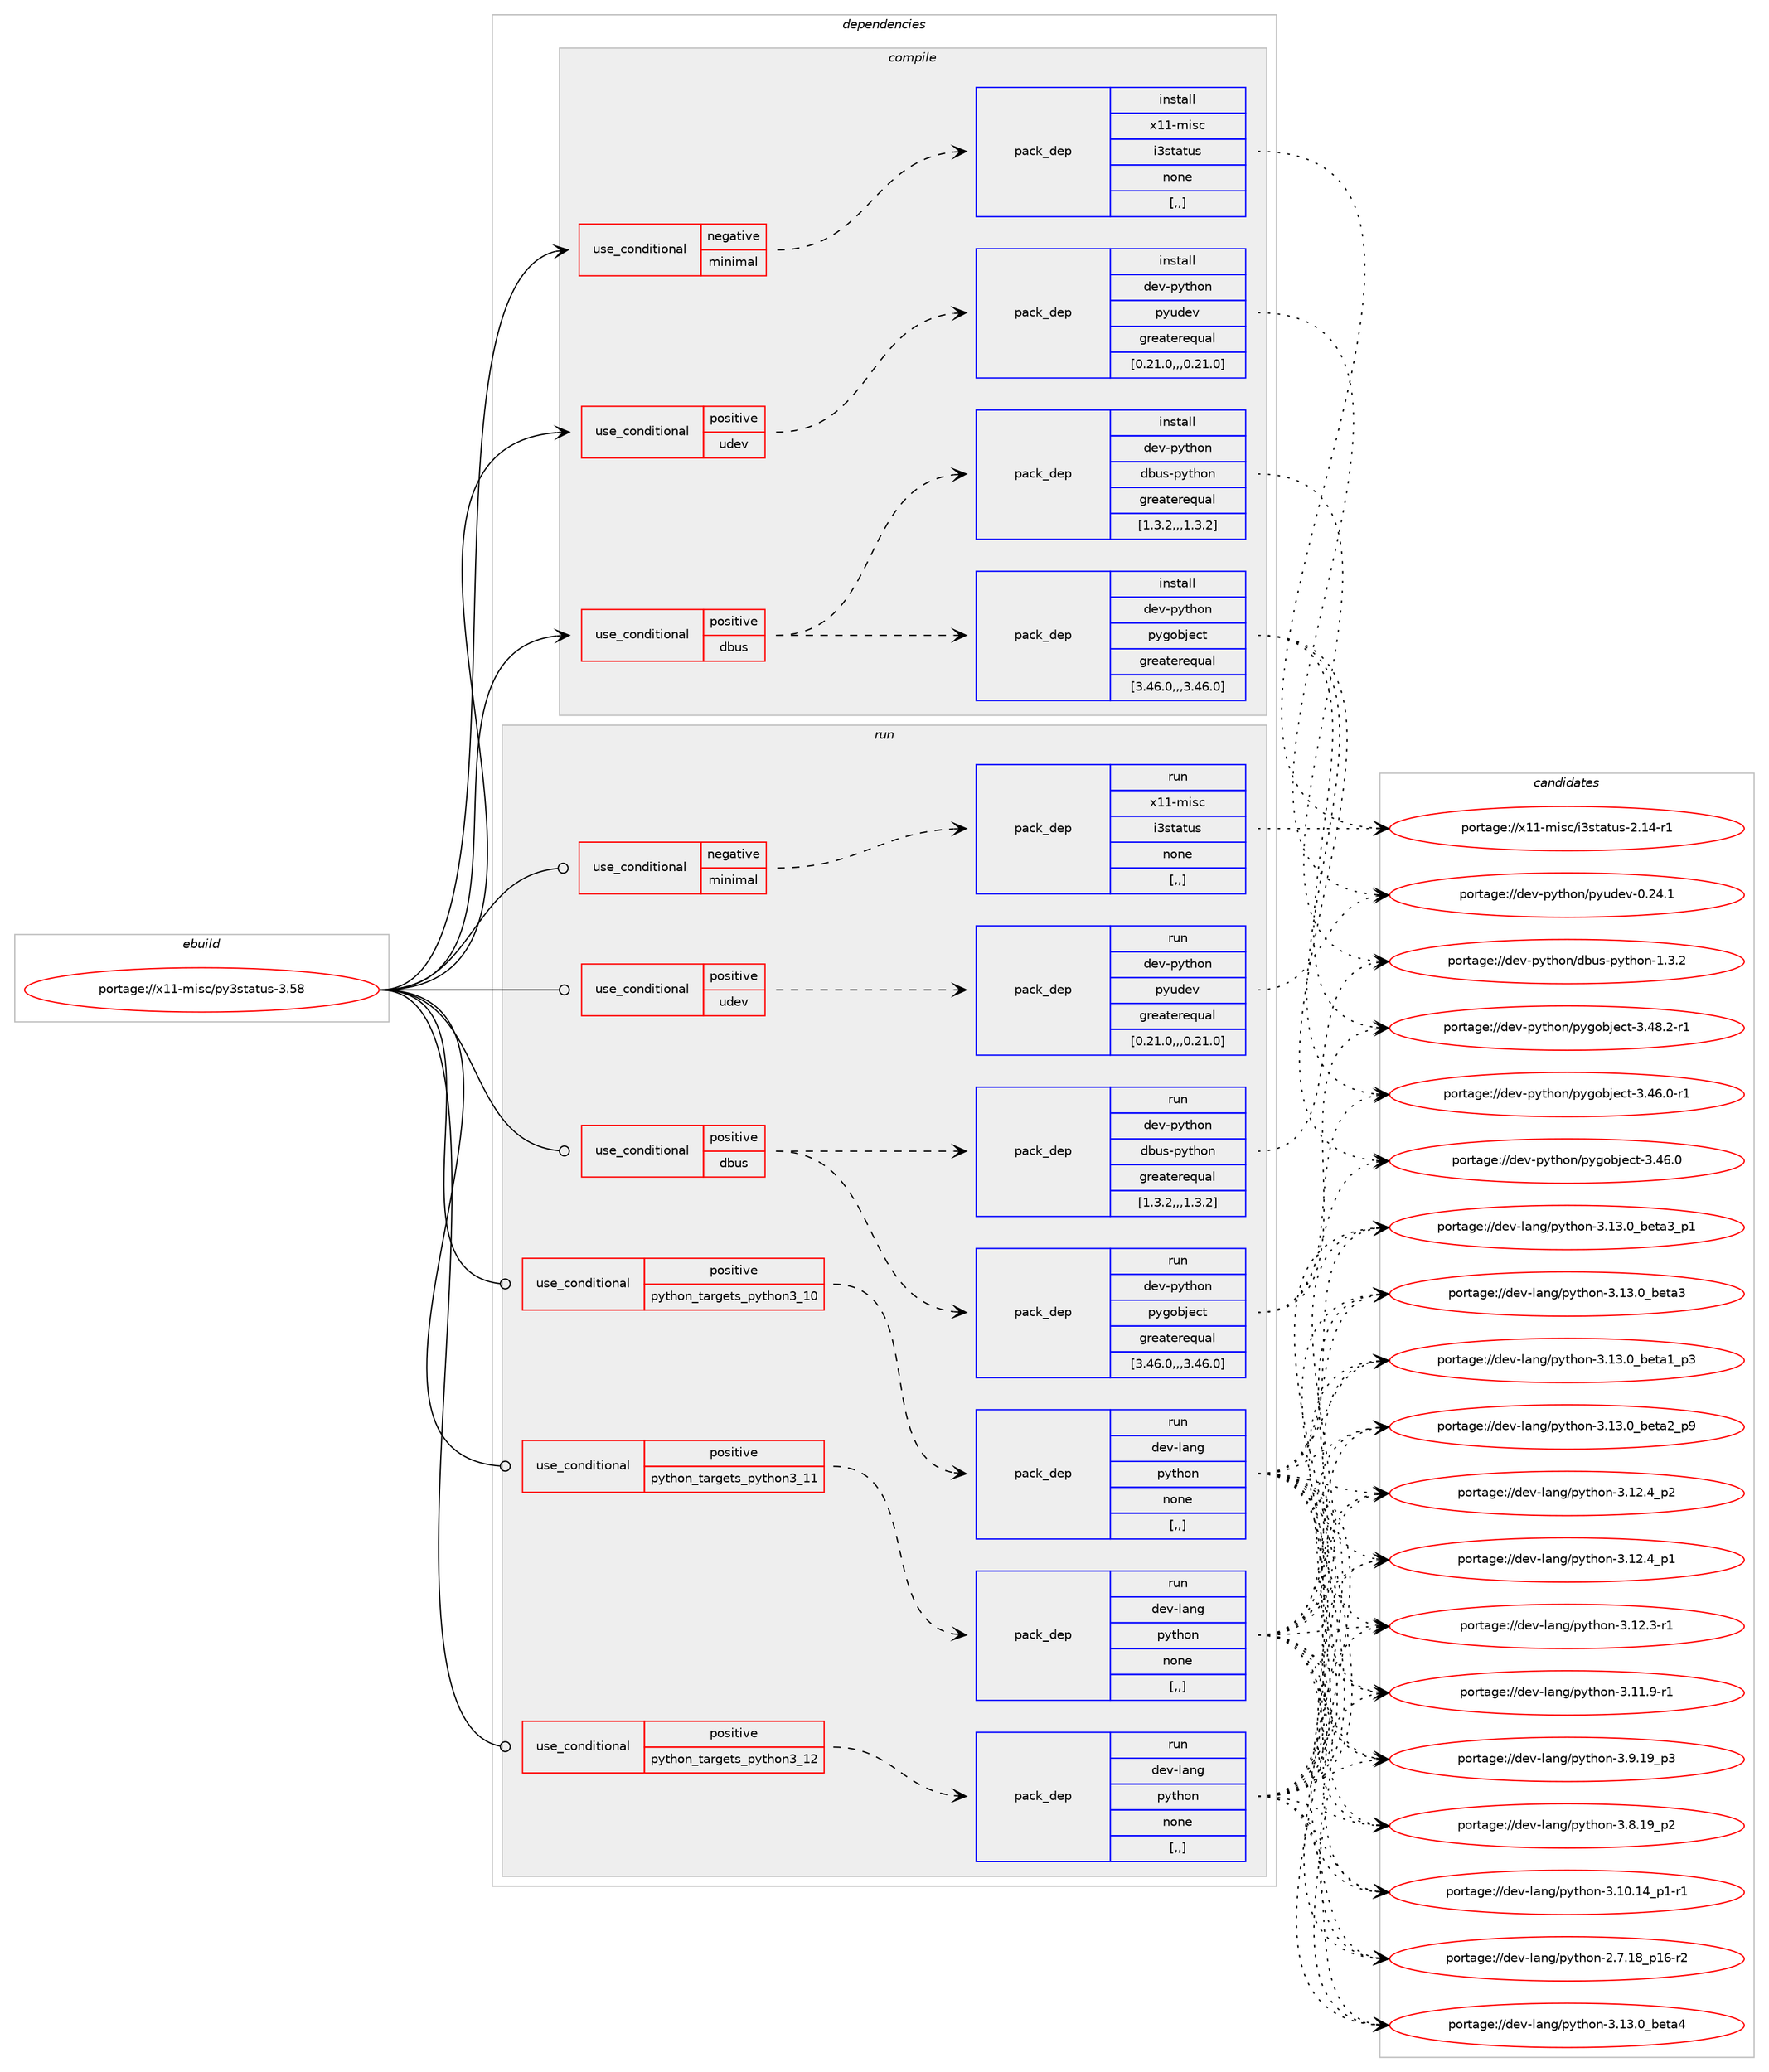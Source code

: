 digraph prolog {

# *************
# Graph options
# *************

newrank=true;
concentrate=true;
compound=true;
graph [rankdir=LR,fontname=Helvetica,fontsize=10,ranksep=1.5];#, ranksep=2.5, nodesep=0.2];
edge  [arrowhead=vee];
node  [fontname=Helvetica,fontsize=10];

# **********
# The ebuild
# **********

subgraph cluster_leftcol {
color=gray;
label=<<i>ebuild</i>>;
id [label="portage://x11-misc/py3status-3.58", color=red, width=4, href="../x11-misc/py3status-3.58.svg"];
}

# ****************
# The dependencies
# ****************

subgraph cluster_midcol {
color=gray;
label=<<i>dependencies</i>>;
subgraph cluster_compile {
fillcolor="#eeeeee";
style=filled;
label=<<i>compile</i>>;
subgraph cond122405 {
dependency461798 [label=<<TABLE BORDER="0" CELLBORDER="1" CELLSPACING="0" CELLPADDING="4"><TR><TD ROWSPAN="3" CELLPADDING="10">use_conditional</TD></TR><TR><TD>negative</TD></TR><TR><TD>minimal</TD></TR></TABLE>>, shape=none, color=red];
subgraph pack335998 {
dependency461799 [label=<<TABLE BORDER="0" CELLBORDER="1" CELLSPACING="0" CELLPADDING="4" WIDTH="220"><TR><TD ROWSPAN="6" CELLPADDING="30">pack_dep</TD></TR><TR><TD WIDTH="110">install</TD></TR><TR><TD>x11-misc</TD></TR><TR><TD>i3status</TD></TR><TR><TD>none</TD></TR><TR><TD>[,,]</TD></TR></TABLE>>, shape=none, color=blue];
}
dependency461798:e -> dependency461799:w [weight=20,style="dashed",arrowhead="vee"];
}
id:e -> dependency461798:w [weight=20,style="solid",arrowhead="vee"];
subgraph cond122406 {
dependency461800 [label=<<TABLE BORDER="0" CELLBORDER="1" CELLSPACING="0" CELLPADDING="4"><TR><TD ROWSPAN="3" CELLPADDING="10">use_conditional</TD></TR><TR><TD>positive</TD></TR><TR><TD>dbus</TD></TR></TABLE>>, shape=none, color=red];
subgraph pack335999 {
dependency461801 [label=<<TABLE BORDER="0" CELLBORDER="1" CELLSPACING="0" CELLPADDING="4" WIDTH="220"><TR><TD ROWSPAN="6" CELLPADDING="30">pack_dep</TD></TR><TR><TD WIDTH="110">install</TD></TR><TR><TD>dev-python</TD></TR><TR><TD>dbus-python</TD></TR><TR><TD>greaterequal</TD></TR><TR><TD>[1.3.2,,,1.3.2]</TD></TR></TABLE>>, shape=none, color=blue];
}
dependency461800:e -> dependency461801:w [weight=20,style="dashed",arrowhead="vee"];
subgraph pack336000 {
dependency461802 [label=<<TABLE BORDER="0" CELLBORDER="1" CELLSPACING="0" CELLPADDING="4" WIDTH="220"><TR><TD ROWSPAN="6" CELLPADDING="30">pack_dep</TD></TR><TR><TD WIDTH="110">install</TD></TR><TR><TD>dev-python</TD></TR><TR><TD>pygobject</TD></TR><TR><TD>greaterequal</TD></TR><TR><TD>[3.46.0,,,3.46.0]</TD></TR></TABLE>>, shape=none, color=blue];
}
dependency461800:e -> dependency461802:w [weight=20,style="dashed",arrowhead="vee"];
}
id:e -> dependency461800:w [weight=20,style="solid",arrowhead="vee"];
subgraph cond122407 {
dependency461803 [label=<<TABLE BORDER="0" CELLBORDER="1" CELLSPACING="0" CELLPADDING="4"><TR><TD ROWSPAN="3" CELLPADDING="10">use_conditional</TD></TR><TR><TD>positive</TD></TR><TR><TD>udev</TD></TR></TABLE>>, shape=none, color=red];
subgraph pack336001 {
dependency461804 [label=<<TABLE BORDER="0" CELLBORDER="1" CELLSPACING="0" CELLPADDING="4" WIDTH="220"><TR><TD ROWSPAN="6" CELLPADDING="30">pack_dep</TD></TR><TR><TD WIDTH="110">install</TD></TR><TR><TD>dev-python</TD></TR><TR><TD>pyudev</TD></TR><TR><TD>greaterequal</TD></TR><TR><TD>[0.21.0,,,0.21.0]</TD></TR></TABLE>>, shape=none, color=blue];
}
dependency461803:e -> dependency461804:w [weight=20,style="dashed",arrowhead="vee"];
}
id:e -> dependency461803:w [weight=20,style="solid",arrowhead="vee"];
}
subgraph cluster_compileandrun {
fillcolor="#eeeeee";
style=filled;
label=<<i>compile and run</i>>;
}
subgraph cluster_run {
fillcolor="#eeeeee";
style=filled;
label=<<i>run</i>>;
subgraph cond122408 {
dependency461805 [label=<<TABLE BORDER="0" CELLBORDER="1" CELLSPACING="0" CELLPADDING="4"><TR><TD ROWSPAN="3" CELLPADDING="10">use_conditional</TD></TR><TR><TD>negative</TD></TR><TR><TD>minimal</TD></TR></TABLE>>, shape=none, color=red];
subgraph pack336002 {
dependency461806 [label=<<TABLE BORDER="0" CELLBORDER="1" CELLSPACING="0" CELLPADDING="4" WIDTH="220"><TR><TD ROWSPAN="6" CELLPADDING="30">pack_dep</TD></TR><TR><TD WIDTH="110">run</TD></TR><TR><TD>x11-misc</TD></TR><TR><TD>i3status</TD></TR><TR><TD>none</TD></TR><TR><TD>[,,]</TD></TR></TABLE>>, shape=none, color=blue];
}
dependency461805:e -> dependency461806:w [weight=20,style="dashed",arrowhead="vee"];
}
id:e -> dependency461805:w [weight=20,style="solid",arrowhead="odot"];
subgraph cond122409 {
dependency461807 [label=<<TABLE BORDER="0" CELLBORDER="1" CELLSPACING="0" CELLPADDING="4"><TR><TD ROWSPAN="3" CELLPADDING="10">use_conditional</TD></TR><TR><TD>positive</TD></TR><TR><TD>dbus</TD></TR></TABLE>>, shape=none, color=red];
subgraph pack336003 {
dependency461808 [label=<<TABLE BORDER="0" CELLBORDER="1" CELLSPACING="0" CELLPADDING="4" WIDTH="220"><TR><TD ROWSPAN="6" CELLPADDING="30">pack_dep</TD></TR><TR><TD WIDTH="110">run</TD></TR><TR><TD>dev-python</TD></TR><TR><TD>dbus-python</TD></TR><TR><TD>greaterequal</TD></TR><TR><TD>[1.3.2,,,1.3.2]</TD></TR></TABLE>>, shape=none, color=blue];
}
dependency461807:e -> dependency461808:w [weight=20,style="dashed",arrowhead="vee"];
subgraph pack336004 {
dependency461809 [label=<<TABLE BORDER="0" CELLBORDER="1" CELLSPACING="0" CELLPADDING="4" WIDTH="220"><TR><TD ROWSPAN="6" CELLPADDING="30">pack_dep</TD></TR><TR><TD WIDTH="110">run</TD></TR><TR><TD>dev-python</TD></TR><TR><TD>pygobject</TD></TR><TR><TD>greaterequal</TD></TR><TR><TD>[3.46.0,,,3.46.0]</TD></TR></TABLE>>, shape=none, color=blue];
}
dependency461807:e -> dependency461809:w [weight=20,style="dashed",arrowhead="vee"];
}
id:e -> dependency461807:w [weight=20,style="solid",arrowhead="odot"];
subgraph cond122410 {
dependency461810 [label=<<TABLE BORDER="0" CELLBORDER="1" CELLSPACING="0" CELLPADDING="4"><TR><TD ROWSPAN="3" CELLPADDING="10">use_conditional</TD></TR><TR><TD>positive</TD></TR><TR><TD>python_targets_python3_10</TD></TR></TABLE>>, shape=none, color=red];
subgraph pack336005 {
dependency461811 [label=<<TABLE BORDER="0" CELLBORDER="1" CELLSPACING="0" CELLPADDING="4" WIDTH="220"><TR><TD ROWSPAN="6" CELLPADDING="30">pack_dep</TD></TR><TR><TD WIDTH="110">run</TD></TR><TR><TD>dev-lang</TD></TR><TR><TD>python</TD></TR><TR><TD>none</TD></TR><TR><TD>[,,]</TD></TR></TABLE>>, shape=none, color=blue];
}
dependency461810:e -> dependency461811:w [weight=20,style="dashed",arrowhead="vee"];
}
id:e -> dependency461810:w [weight=20,style="solid",arrowhead="odot"];
subgraph cond122411 {
dependency461812 [label=<<TABLE BORDER="0" CELLBORDER="1" CELLSPACING="0" CELLPADDING="4"><TR><TD ROWSPAN="3" CELLPADDING="10">use_conditional</TD></TR><TR><TD>positive</TD></TR><TR><TD>python_targets_python3_11</TD></TR></TABLE>>, shape=none, color=red];
subgraph pack336006 {
dependency461813 [label=<<TABLE BORDER="0" CELLBORDER="1" CELLSPACING="0" CELLPADDING="4" WIDTH="220"><TR><TD ROWSPAN="6" CELLPADDING="30">pack_dep</TD></TR><TR><TD WIDTH="110">run</TD></TR><TR><TD>dev-lang</TD></TR><TR><TD>python</TD></TR><TR><TD>none</TD></TR><TR><TD>[,,]</TD></TR></TABLE>>, shape=none, color=blue];
}
dependency461812:e -> dependency461813:w [weight=20,style="dashed",arrowhead="vee"];
}
id:e -> dependency461812:w [weight=20,style="solid",arrowhead="odot"];
subgraph cond122412 {
dependency461814 [label=<<TABLE BORDER="0" CELLBORDER="1" CELLSPACING="0" CELLPADDING="4"><TR><TD ROWSPAN="3" CELLPADDING="10">use_conditional</TD></TR><TR><TD>positive</TD></TR><TR><TD>python_targets_python3_12</TD></TR></TABLE>>, shape=none, color=red];
subgraph pack336007 {
dependency461815 [label=<<TABLE BORDER="0" CELLBORDER="1" CELLSPACING="0" CELLPADDING="4" WIDTH="220"><TR><TD ROWSPAN="6" CELLPADDING="30">pack_dep</TD></TR><TR><TD WIDTH="110">run</TD></TR><TR><TD>dev-lang</TD></TR><TR><TD>python</TD></TR><TR><TD>none</TD></TR><TR><TD>[,,]</TD></TR></TABLE>>, shape=none, color=blue];
}
dependency461814:e -> dependency461815:w [weight=20,style="dashed",arrowhead="vee"];
}
id:e -> dependency461814:w [weight=20,style="solid",arrowhead="odot"];
subgraph cond122413 {
dependency461816 [label=<<TABLE BORDER="0" CELLBORDER="1" CELLSPACING="0" CELLPADDING="4"><TR><TD ROWSPAN="3" CELLPADDING="10">use_conditional</TD></TR><TR><TD>positive</TD></TR><TR><TD>udev</TD></TR></TABLE>>, shape=none, color=red];
subgraph pack336008 {
dependency461817 [label=<<TABLE BORDER="0" CELLBORDER="1" CELLSPACING="0" CELLPADDING="4" WIDTH="220"><TR><TD ROWSPAN="6" CELLPADDING="30">pack_dep</TD></TR><TR><TD WIDTH="110">run</TD></TR><TR><TD>dev-python</TD></TR><TR><TD>pyudev</TD></TR><TR><TD>greaterequal</TD></TR><TR><TD>[0.21.0,,,0.21.0]</TD></TR></TABLE>>, shape=none, color=blue];
}
dependency461816:e -> dependency461817:w [weight=20,style="dashed",arrowhead="vee"];
}
id:e -> dependency461816:w [weight=20,style="solid",arrowhead="odot"];
}
}

# **************
# The candidates
# **************

subgraph cluster_choices {
rank=same;
color=gray;
label=<<i>candidates</i>>;

subgraph choice335998 {
color=black;
nodesep=1;
choice1204949451091051159947105511151169711611711545504649524511449 [label="portage://x11-misc/i3status-2.14-r1", color=red, width=4,href="../x11-misc/i3status-2.14-r1.svg"];
dependency461799:e -> choice1204949451091051159947105511151169711611711545504649524511449:w [style=dotted,weight="100"];
}
subgraph choice335999 {
color=black;
nodesep=1;
choice10010111845112121116104111110471009811711545112121116104111110454946514650 [label="portage://dev-python/dbus-python-1.3.2", color=red, width=4,href="../dev-python/dbus-python-1.3.2.svg"];
dependency461801:e -> choice10010111845112121116104111110471009811711545112121116104111110454946514650:w [style=dotted,weight="100"];
}
subgraph choice336000 {
color=black;
nodesep=1;
choice10010111845112121116104111110471121211031119810610199116455146525646504511449 [label="portage://dev-python/pygobject-3.48.2-r1", color=red, width=4,href="../dev-python/pygobject-3.48.2-r1.svg"];
choice10010111845112121116104111110471121211031119810610199116455146525446484511449 [label="portage://dev-python/pygobject-3.46.0-r1", color=red, width=4,href="../dev-python/pygobject-3.46.0-r1.svg"];
choice1001011184511212111610411111047112121103111981061019911645514652544648 [label="portage://dev-python/pygobject-3.46.0", color=red, width=4,href="../dev-python/pygobject-3.46.0.svg"];
dependency461802:e -> choice10010111845112121116104111110471121211031119810610199116455146525646504511449:w [style=dotted,weight="100"];
dependency461802:e -> choice10010111845112121116104111110471121211031119810610199116455146525446484511449:w [style=dotted,weight="100"];
dependency461802:e -> choice1001011184511212111610411111047112121103111981061019911645514652544648:w [style=dotted,weight="100"];
}
subgraph choice336001 {
color=black;
nodesep=1;
choice100101118451121211161041111104711212111710010111845484650524649 [label="portage://dev-python/pyudev-0.24.1", color=red, width=4,href="../dev-python/pyudev-0.24.1.svg"];
dependency461804:e -> choice100101118451121211161041111104711212111710010111845484650524649:w [style=dotted,weight="100"];
}
subgraph choice336002 {
color=black;
nodesep=1;
choice1204949451091051159947105511151169711611711545504649524511449 [label="portage://x11-misc/i3status-2.14-r1", color=red, width=4,href="../x11-misc/i3status-2.14-r1.svg"];
dependency461806:e -> choice1204949451091051159947105511151169711611711545504649524511449:w [style=dotted,weight="100"];
}
subgraph choice336003 {
color=black;
nodesep=1;
choice10010111845112121116104111110471009811711545112121116104111110454946514650 [label="portage://dev-python/dbus-python-1.3.2", color=red, width=4,href="../dev-python/dbus-python-1.3.2.svg"];
dependency461808:e -> choice10010111845112121116104111110471009811711545112121116104111110454946514650:w [style=dotted,weight="100"];
}
subgraph choice336004 {
color=black;
nodesep=1;
choice10010111845112121116104111110471121211031119810610199116455146525646504511449 [label="portage://dev-python/pygobject-3.48.2-r1", color=red, width=4,href="../dev-python/pygobject-3.48.2-r1.svg"];
choice10010111845112121116104111110471121211031119810610199116455146525446484511449 [label="portage://dev-python/pygobject-3.46.0-r1", color=red, width=4,href="../dev-python/pygobject-3.46.0-r1.svg"];
choice1001011184511212111610411111047112121103111981061019911645514652544648 [label="portage://dev-python/pygobject-3.46.0", color=red, width=4,href="../dev-python/pygobject-3.46.0.svg"];
dependency461809:e -> choice10010111845112121116104111110471121211031119810610199116455146525646504511449:w [style=dotted,weight="100"];
dependency461809:e -> choice10010111845112121116104111110471121211031119810610199116455146525446484511449:w [style=dotted,weight="100"];
dependency461809:e -> choice1001011184511212111610411111047112121103111981061019911645514652544648:w [style=dotted,weight="100"];
}
subgraph choice336005 {
color=black;
nodesep=1;
choice1001011184510897110103471121211161041111104551464951464895981011169752 [label="portage://dev-lang/python-3.13.0_beta4", color=red, width=4,href="../dev-lang/python-3.13.0_beta4.svg"];
choice10010111845108971101034711212111610411111045514649514648959810111697519511249 [label="portage://dev-lang/python-3.13.0_beta3_p1", color=red, width=4,href="../dev-lang/python-3.13.0_beta3_p1.svg"];
choice1001011184510897110103471121211161041111104551464951464895981011169751 [label="portage://dev-lang/python-3.13.0_beta3", color=red, width=4,href="../dev-lang/python-3.13.0_beta3.svg"];
choice10010111845108971101034711212111610411111045514649514648959810111697509511257 [label="portage://dev-lang/python-3.13.0_beta2_p9", color=red, width=4,href="../dev-lang/python-3.13.0_beta2_p9.svg"];
choice10010111845108971101034711212111610411111045514649514648959810111697499511251 [label="portage://dev-lang/python-3.13.0_beta1_p3", color=red, width=4,href="../dev-lang/python-3.13.0_beta1_p3.svg"];
choice100101118451089711010347112121116104111110455146495046529511250 [label="portage://dev-lang/python-3.12.4_p2", color=red, width=4,href="../dev-lang/python-3.12.4_p2.svg"];
choice100101118451089711010347112121116104111110455146495046529511249 [label="portage://dev-lang/python-3.12.4_p1", color=red, width=4,href="../dev-lang/python-3.12.4_p1.svg"];
choice100101118451089711010347112121116104111110455146495046514511449 [label="portage://dev-lang/python-3.12.3-r1", color=red, width=4,href="../dev-lang/python-3.12.3-r1.svg"];
choice100101118451089711010347112121116104111110455146494946574511449 [label="portage://dev-lang/python-3.11.9-r1", color=red, width=4,href="../dev-lang/python-3.11.9-r1.svg"];
choice100101118451089711010347112121116104111110455146494846495295112494511449 [label="portage://dev-lang/python-3.10.14_p1-r1", color=red, width=4,href="../dev-lang/python-3.10.14_p1-r1.svg"];
choice100101118451089711010347112121116104111110455146574649579511251 [label="portage://dev-lang/python-3.9.19_p3", color=red, width=4,href="../dev-lang/python-3.9.19_p3.svg"];
choice100101118451089711010347112121116104111110455146564649579511250 [label="portage://dev-lang/python-3.8.19_p2", color=red, width=4,href="../dev-lang/python-3.8.19_p2.svg"];
choice100101118451089711010347112121116104111110455046554649569511249544511450 [label="portage://dev-lang/python-2.7.18_p16-r2", color=red, width=4,href="../dev-lang/python-2.7.18_p16-r2.svg"];
dependency461811:e -> choice1001011184510897110103471121211161041111104551464951464895981011169752:w [style=dotted,weight="100"];
dependency461811:e -> choice10010111845108971101034711212111610411111045514649514648959810111697519511249:w [style=dotted,weight="100"];
dependency461811:e -> choice1001011184510897110103471121211161041111104551464951464895981011169751:w [style=dotted,weight="100"];
dependency461811:e -> choice10010111845108971101034711212111610411111045514649514648959810111697509511257:w [style=dotted,weight="100"];
dependency461811:e -> choice10010111845108971101034711212111610411111045514649514648959810111697499511251:w [style=dotted,weight="100"];
dependency461811:e -> choice100101118451089711010347112121116104111110455146495046529511250:w [style=dotted,weight="100"];
dependency461811:e -> choice100101118451089711010347112121116104111110455146495046529511249:w [style=dotted,weight="100"];
dependency461811:e -> choice100101118451089711010347112121116104111110455146495046514511449:w [style=dotted,weight="100"];
dependency461811:e -> choice100101118451089711010347112121116104111110455146494946574511449:w [style=dotted,weight="100"];
dependency461811:e -> choice100101118451089711010347112121116104111110455146494846495295112494511449:w [style=dotted,weight="100"];
dependency461811:e -> choice100101118451089711010347112121116104111110455146574649579511251:w [style=dotted,weight="100"];
dependency461811:e -> choice100101118451089711010347112121116104111110455146564649579511250:w [style=dotted,weight="100"];
dependency461811:e -> choice100101118451089711010347112121116104111110455046554649569511249544511450:w [style=dotted,weight="100"];
}
subgraph choice336006 {
color=black;
nodesep=1;
choice1001011184510897110103471121211161041111104551464951464895981011169752 [label="portage://dev-lang/python-3.13.0_beta4", color=red, width=4,href="../dev-lang/python-3.13.0_beta4.svg"];
choice10010111845108971101034711212111610411111045514649514648959810111697519511249 [label="portage://dev-lang/python-3.13.0_beta3_p1", color=red, width=4,href="../dev-lang/python-3.13.0_beta3_p1.svg"];
choice1001011184510897110103471121211161041111104551464951464895981011169751 [label="portage://dev-lang/python-3.13.0_beta3", color=red, width=4,href="../dev-lang/python-3.13.0_beta3.svg"];
choice10010111845108971101034711212111610411111045514649514648959810111697509511257 [label="portage://dev-lang/python-3.13.0_beta2_p9", color=red, width=4,href="../dev-lang/python-3.13.0_beta2_p9.svg"];
choice10010111845108971101034711212111610411111045514649514648959810111697499511251 [label="portage://dev-lang/python-3.13.0_beta1_p3", color=red, width=4,href="../dev-lang/python-3.13.0_beta1_p3.svg"];
choice100101118451089711010347112121116104111110455146495046529511250 [label="portage://dev-lang/python-3.12.4_p2", color=red, width=4,href="../dev-lang/python-3.12.4_p2.svg"];
choice100101118451089711010347112121116104111110455146495046529511249 [label="portage://dev-lang/python-3.12.4_p1", color=red, width=4,href="../dev-lang/python-3.12.4_p1.svg"];
choice100101118451089711010347112121116104111110455146495046514511449 [label="portage://dev-lang/python-3.12.3-r1", color=red, width=4,href="../dev-lang/python-3.12.3-r1.svg"];
choice100101118451089711010347112121116104111110455146494946574511449 [label="portage://dev-lang/python-3.11.9-r1", color=red, width=4,href="../dev-lang/python-3.11.9-r1.svg"];
choice100101118451089711010347112121116104111110455146494846495295112494511449 [label="portage://dev-lang/python-3.10.14_p1-r1", color=red, width=4,href="../dev-lang/python-3.10.14_p1-r1.svg"];
choice100101118451089711010347112121116104111110455146574649579511251 [label="portage://dev-lang/python-3.9.19_p3", color=red, width=4,href="../dev-lang/python-3.9.19_p3.svg"];
choice100101118451089711010347112121116104111110455146564649579511250 [label="portage://dev-lang/python-3.8.19_p2", color=red, width=4,href="../dev-lang/python-3.8.19_p2.svg"];
choice100101118451089711010347112121116104111110455046554649569511249544511450 [label="portage://dev-lang/python-2.7.18_p16-r2", color=red, width=4,href="../dev-lang/python-2.7.18_p16-r2.svg"];
dependency461813:e -> choice1001011184510897110103471121211161041111104551464951464895981011169752:w [style=dotted,weight="100"];
dependency461813:e -> choice10010111845108971101034711212111610411111045514649514648959810111697519511249:w [style=dotted,weight="100"];
dependency461813:e -> choice1001011184510897110103471121211161041111104551464951464895981011169751:w [style=dotted,weight="100"];
dependency461813:e -> choice10010111845108971101034711212111610411111045514649514648959810111697509511257:w [style=dotted,weight="100"];
dependency461813:e -> choice10010111845108971101034711212111610411111045514649514648959810111697499511251:w [style=dotted,weight="100"];
dependency461813:e -> choice100101118451089711010347112121116104111110455146495046529511250:w [style=dotted,weight="100"];
dependency461813:e -> choice100101118451089711010347112121116104111110455146495046529511249:w [style=dotted,weight="100"];
dependency461813:e -> choice100101118451089711010347112121116104111110455146495046514511449:w [style=dotted,weight="100"];
dependency461813:e -> choice100101118451089711010347112121116104111110455146494946574511449:w [style=dotted,weight="100"];
dependency461813:e -> choice100101118451089711010347112121116104111110455146494846495295112494511449:w [style=dotted,weight="100"];
dependency461813:e -> choice100101118451089711010347112121116104111110455146574649579511251:w [style=dotted,weight="100"];
dependency461813:e -> choice100101118451089711010347112121116104111110455146564649579511250:w [style=dotted,weight="100"];
dependency461813:e -> choice100101118451089711010347112121116104111110455046554649569511249544511450:w [style=dotted,weight="100"];
}
subgraph choice336007 {
color=black;
nodesep=1;
choice1001011184510897110103471121211161041111104551464951464895981011169752 [label="portage://dev-lang/python-3.13.0_beta4", color=red, width=4,href="../dev-lang/python-3.13.0_beta4.svg"];
choice10010111845108971101034711212111610411111045514649514648959810111697519511249 [label="portage://dev-lang/python-3.13.0_beta3_p1", color=red, width=4,href="../dev-lang/python-3.13.0_beta3_p1.svg"];
choice1001011184510897110103471121211161041111104551464951464895981011169751 [label="portage://dev-lang/python-3.13.0_beta3", color=red, width=4,href="../dev-lang/python-3.13.0_beta3.svg"];
choice10010111845108971101034711212111610411111045514649514648959810111697509511257 [label="portage://dev-lang/python-3.13.0_beta2_p9", color=red, width=4,href="../dev-lang/python-3.13.0_beta2_p9.svg"];
choice10010111845108971101034711212111610411111045514649514648959810111697499511251 [label="portage://dev-lang/python-3.13.0_beta1_p3", color=red, width=4,href="../dev-lang/python-3.13.0_beta1_p3.svg"];
choice100101118451089711010347112121116104111110455146495046529511250 [label="portage://dev-lang/python-3.12.4_p2", color=red, width=4,href="../dev-lang/python-3.12.4_p2.svg"];
choice100101118451089711010347112121116104111110455146495046529511249 [label="portage://dev-lang/python-3.12.4_p1", color=red, width=4,href="../dev-lang/python-3.12.4_p1.svg"];
choice100101118451089711010347112121116104111110455146495046514511449 [label="portage://dev-lang/python-3.12.3-r1", color=red, width=4,href="../dev-lang/python-3.12.3-r1.svg"];
choice100101118451089711010347112121116104111110455146494946574511449 [label="portage://dev-lang/python-3.11.9-r1", color=red, width=4,href="../dev-lang/python-3.11.9-r1.svg"];
choice100101118451089711010347112121116104111110455146494846495295112494511449 [label="portage://dev-lang/python-3.10.14_p1-r1", color=red, width=4,href="../dev-lang/python-3.10.14_p1-r1.svg"];
choice100101118451089711010347112121116104111110455146574649579511251 [label="portage://dev-lang/python-3.9.19_p3", color=red, width=4,href="../dev-lang/python-3.9.19_p3.svg"];
choice100101118451089711010347112121116104111110455146564649579511250 [label="portage://dev-lang/python-3.8.19_p2", color=red, width=4,href="../dev-lang/python-3.8.19_p2.svg"];
choice100101118451089711010347112121116104111110455046554649569511249544511450 [label="portage://dev-lang/python-2.7.18_p16-r2", color=red, width=4,href="../dev-lang/python-2.7.18_p16-r2.svg"];
dependency461815:e -> choice1001011184510897110103471121211161041111104551464951464895981011169752:w [style=dotted,weight="100"];
dependency461815:e -> choice10010111845108971101034711212111610411111045514649514648959810111697519511249:w [style=dotted,weight="100"];
dependency461815:e -> choice1001011184510897110103471121211161041111104551464951464895981011169751:w [style=dotted,weight="100"];
dependency461815:e -> choice10010111845108971101034711212111610411111045514649514648959810111697509511257:w [style=dotted,weight="100"];
dependency461815:e -> choice10010111845108971101034711212111610411111045514649514648959810111697499511251:w [style=dotted,weight="100"];
dependency461815:e -> choice100101118451089711010347112121116104111110455146495046529511250:w [style=dotted,weight="100"];
dependency461815:e -> choice100101118451089711010347112121116104111110455146495046529511249:w [style=dotted,weight="100"];
dependency461815:e -> choice100101118451089711010347112121116104111110455146495046514511449:w [style=dotted,weight="100"];
dependency461815:e -> choice100101118451089711010347112121116104111110455146494946574511449:w [style=dotted,weight="100"];
dependency461815:e -> choice100101118451089711010347112121116104111110455146494846495295112494511449:w [style=dotted,weight="100"];
dependency461815:e -> choice100101118451089711010347112121116104111110455146574649579511251:w [style=dotted,weight="100"];
dependency461815:e -> choice100101118451089711010347112121116104111110455146564649579511250:w [style=dotted,weight="100"];
dependency461815:e -> choice100101118451089711010347112121116104111110455046554649569511249544511450:w [style=dotted,weight="100"];
}
subgraph choice336008 {
color=black;
nodesep=1;
choice100101118451121211161041111104711212111710010111845484650524649 [label="portage://dev-python/pyudev-0.24.1", color=red, width=4,href="../dev-python/pyudev-0.24.1.svg"];
dependency461817:e -> choice100101118451121211161041111104711212111710010111845484650524649:w [style=dotted,weight="100"];
}
}

}
